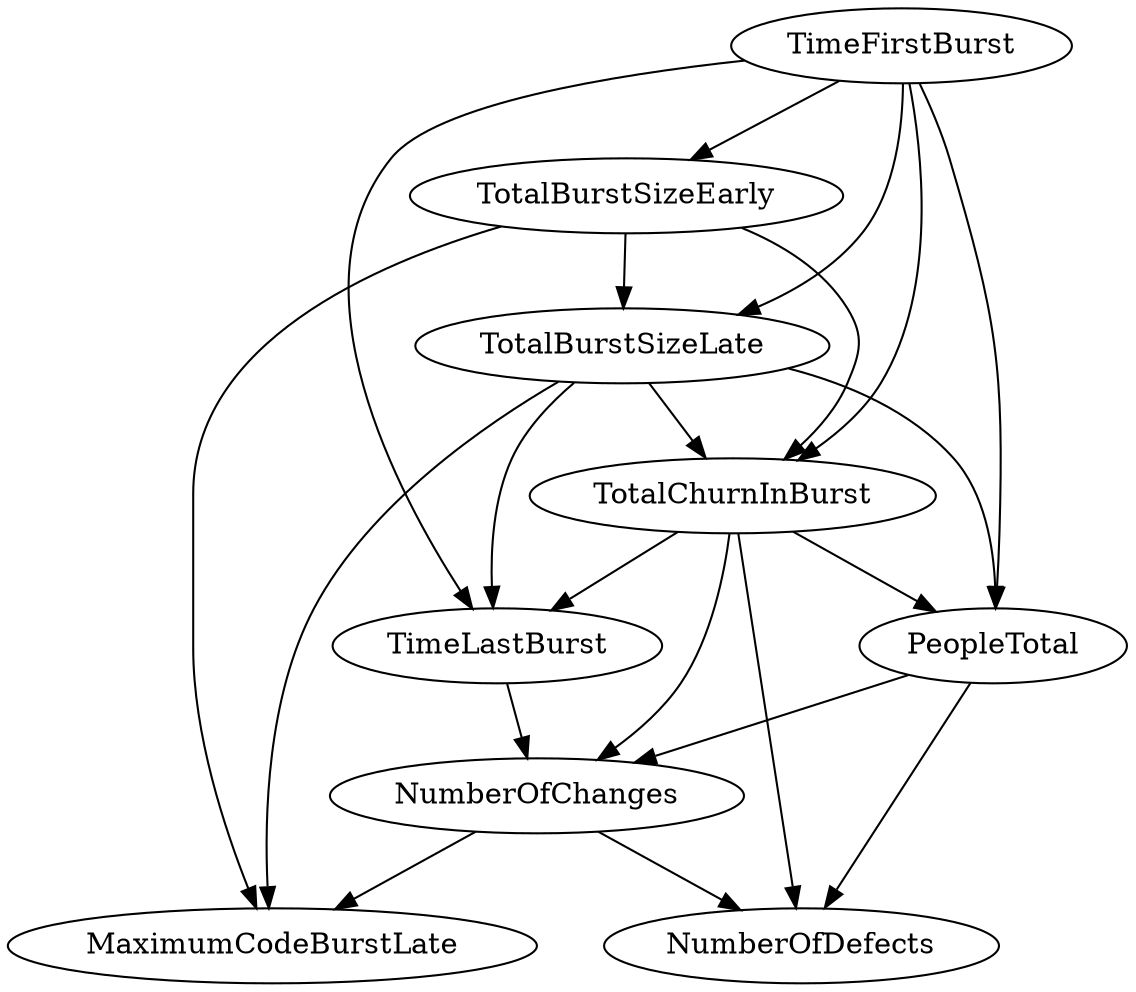 digraph {
   NumberOfDefects;
   NumberOfChanges;
   TotalBurstSizeEarly;
   TotalBurstSizeLate;
   TimeLastBurst;
   TimeFirstBurst;
   TotalChurnInBurst;
   MaximumCodeBurstLate;
   PeopleTotal;
   NumberOfChanges -> NumberOfDefects;
   NumberOfChanges -> MaximumCodeBurstLate;
   TotalBurstSizeEarly -> TotalBurstSizeLate;
   TotalBurstSizeEarly -> TotalChurnInBurst;
   TotalBurstSizeEarly -> MaximumCodeBurstLate;
   TotalBurstSizeLate -> TimeLastBurst;
   TotalBurstSizeLate -> TotalChurnInBurst;
   TotalBurstSizeLate -> MaximumCodeBurstLate;
   TotalBurstSizeLate -> PeopleTotal;
   TimeLastBurst -> NumberOfChanges;
   TimeFirstBurst -> TotalBurstSizeEarly;
   TimeFirstBurst -> TotalBurstSizeLate;
   TimeFirstBurst -> TimeLastBurst;
   TimeFirstBurst -> TotalChurnInBurst;
   TimeFirstBurst -> PeopleTotal;
   TotalChurnInBurst -> NumberOfDefects;
   TotalChurnInBurst -> NumberOfChanges;
   TotalChurnInBurst -> TimeLastBurst;
   TotalChurnInBurst -> PeopleTotal;
   PeopleTotal -> NumberOfDefects;
   PeopleTotal -> NumberOfChanges;
}
